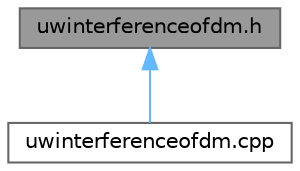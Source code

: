 digraph "uwinterferenceofdm.h"
{
 // LATEX_PDF_SIZE
  bgcolor="transparent";
  edge [fontname=Helvetica,fontsize=10,labelfontname=Helvetica,labelfontsize=10];
  node [fontname=Helvetica,fontsize=10,shape=box,height=0.2,width=0.4];
  Node1 [id="Node000001",label="uwinterferenceofdm.h",height=0.2,width=0.4,color="gray40", fillcolor="grey60", style="filled", fontcolor="black",tooltip="Implementation of uwinterference class. Your can find the brief description of this module in the pap..."];
  Node1 -> Node2 [id="edge1_Node000001_Node000002",dir="back",color="steelblue1",style="solid",tooltip=" "];
  Node2 [id="Node000002",label="uwinterferenceofdm.cpp",height=0.2,width=0.4,color="grey40", fillcolor="white", style="filled",URL="$uwinterferenceofdm_8cpp.html",tooltip="Implementation of uwinterferenceofdm class."];
}
